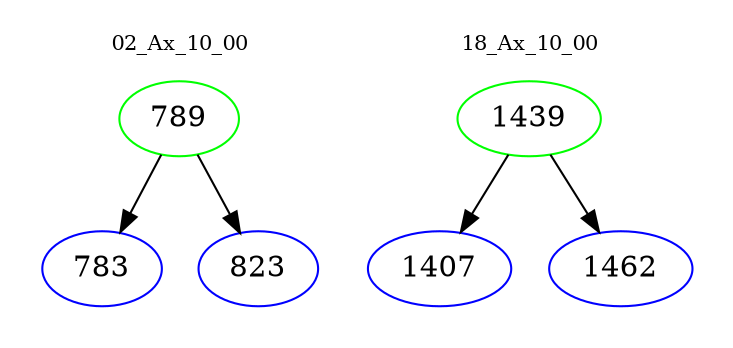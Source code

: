 digraph{
subgraph cluster_0 {
color = white
label = "02_Ax_10_00";
fontsize=10;
T0_789 [label="789", color="green"]
T0_789 -> T0_783 [color="black"]
T0_783 [label="783", color="blue"]
T0_789 -> T0_823 [color="black"]
T0_823 [label="823", color="blue"]
}
subgraph cluster_1 {
color = white
label = "18_Ax_10_00";
fontsize=10;
T1_1439 [label="1439", color="green"]
T1_1439 -> T1_1407 [color="black"]
T1_1407 [label="1407", color="blue"]
T1_1439 -> T1_1462 [color="black"]
T1_1462 [label="1462", color="blue"]
}
}
